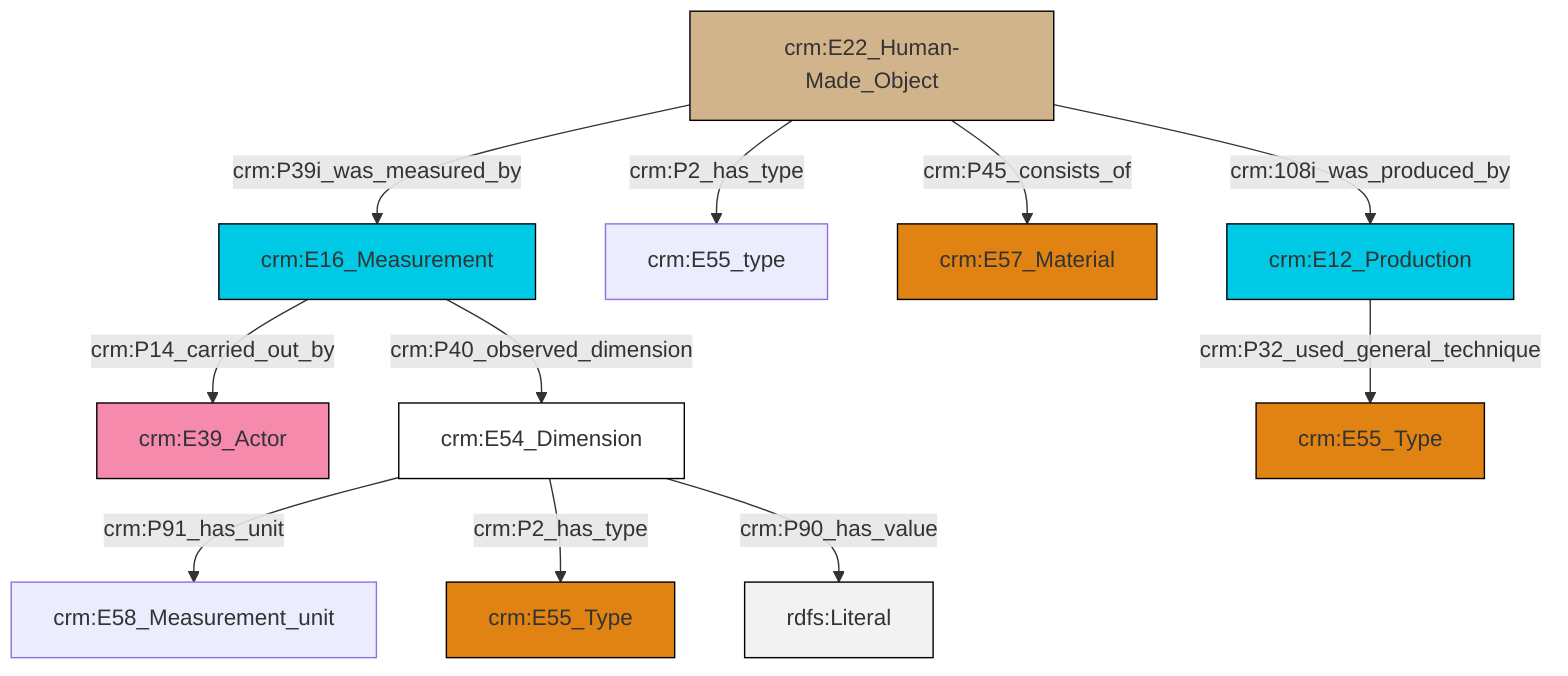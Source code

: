 graph TD
classDef Literal fill:#f2f2f2,stroke:#000000;
classDef CRM_Entity fill:#FFFFFF,stroke:#000000;
classDef Temporal_Entity fill:#00C9E6, stroke:#000000;
classDef Type fill:#E18312, stroke:#000000;
classDef Time-Span fill:#2C9C91, stroke:#000000;
classDef Appellation fill:#FFEB7F, stroke:#000000;
classDef Place fill:#008836, stroke:#000000;
classDef Persistent_Item fill:#B266B2, stroke:#000000;
classDef Conceptual_Object fill:#FFD700, stroke:#000000;
classDef Physical_Thing fill:#D2B48C, stroke:#000000;
classDef Actor fill:#f58aad, stroke:#000000;
classDef PC_Classes fill:#4ce600, stroke:#000000;
classDef Multi fill:#cccccc,stroke:#000000;

0["crm:E22_Human-Made_Object"]:::Physical_Thing -->|crm:P39i_was_measured_by| 1["crm:E16_Measurement"]:::Temporal_Entity
1["crm:E16_Measurement"]:::Temporal_Entity -->|crm:P40_observed_dimension| 4["crm:E54_Dimension"]:::CRM_Entity
0["crm:E22_Human-Made_Object"]:::Physical_Thing -->|crm:P2_has_type| 6["crm:E55_type"]:::Default
0["crm:E22_Human-Made_Object"]:::Physical_Thing -->|crm:P45_consists_of| 7["crm:E57_Material"]:::Type
4["crm:E54_Dimension"]:::CRM_Entity -->|crm:P91_has_unit| 8["crm:E58_Measurement_unit"]:::Default
4["crm:E54_Dimension"]:::CRM_Entity -->|crm:P2_has_type| 11["crm:E55_Type"]:::Type
4["crm:E54_Dimension"]:::CRM_Entity -->|crm:P90_has_value| 12[rdfs:Literal]:::Literal
13["crm:E12_Production"]:::Temporal_Entity -->|crm:P32_used_general_technique| 9["crm:E55_Type"]:::Type
0["crm:E22_Human-Made_Object"]:::Physical_Thing -->|crm:108i_was_produced_by| 13["crm:E12_Production"]:::Temporal_Entity
1["crm:E16_Measurement"]:::Temporal_Entity -->|crm:P14_carried_out_by| 2["crm:E39_Actor"]:::Actor